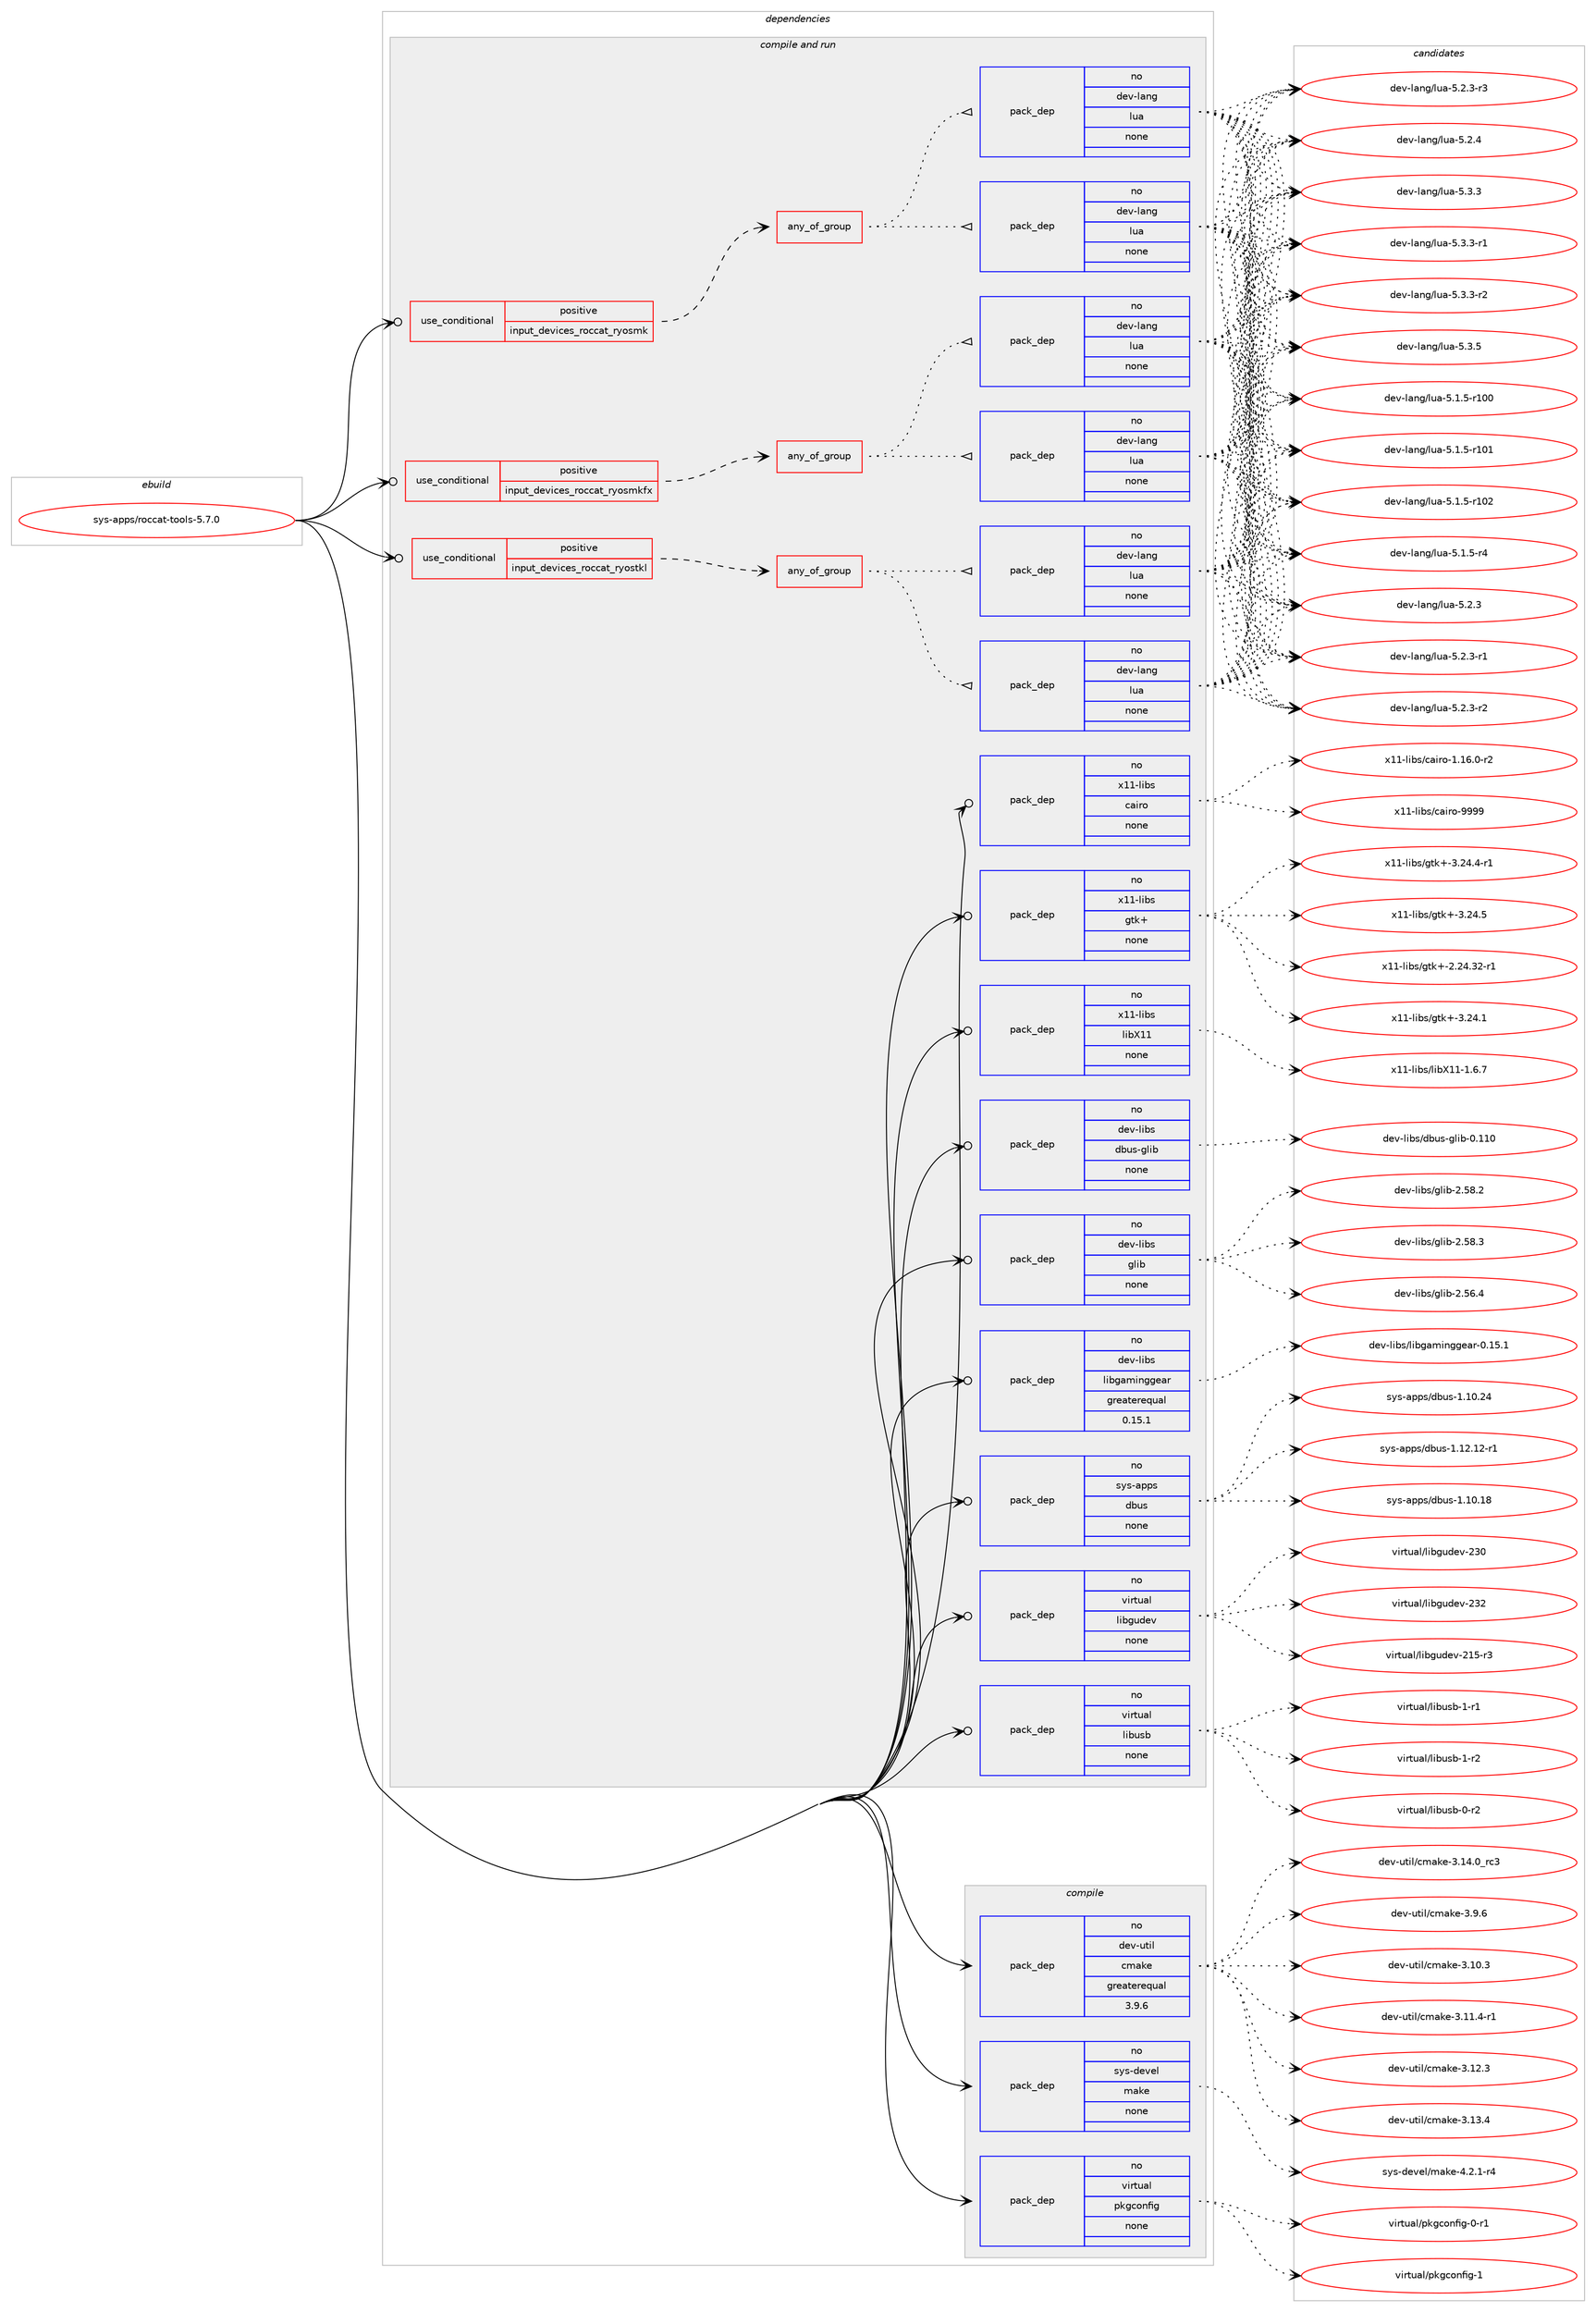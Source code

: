 digraph prolog {

# *************
# Graph options
# *************

newrank=true;
concentrate=true;
compound=true;
graph [rankdir=LR,fontname=Helvetica,fontsize=10,ranksep=1.5];#, ranksep=2.5, nodesep=0.2];
edge  [arrowhead=vee];
node  [fontname=Helvetica,fontsize=10];

# **********
# The ebuild
# **********

subgraph cluster_leftcol {
color=gray;
rank=same;
label=<<i>ebuild</i>>;
id [label="sys-apps/roccat-tools-5.7.0", color=red, width=4, href="../sys-apps/roccat-tools-5.7.0.svg"];
}

# ****************
# The dependencies
# ****************

subgraph cluster_midcol {
color=gray;
label=<<i>dependencies</i>>;
subgraph cluster_compile {
fillcolor="#eeeeee";
style=filled;
label=<<i>compile</i>>;
subgraph pack1229285 {
dependency1714361 [label=<<TABLE BORDER="0" CELLBORDER="1" CELLSPACING="0" CELLPADDING="4" WIDTH="220"><TR><TD ROWSPAN="6" CELLPADDING="30">pack_dep</TD></TR><TR><TD WIDTH="110">no</TD></TR><TR><TD>dev-util</TD></TR><TR><TD>cmake</TD></TR><TR><TD>greaterequal</TD></TR><TR><TD>3.9.6</TD></TR></TABLE>>, shape=none, color=blue];
}
id:e -> dependency1714361:w [weight=20,style="solid",arrowhead="vee"];
subgraph pack1229286 {
dependency1714362 [label=<<TABLE BORDER="0" CELLBORDER="1" CELLSPACING="0" CELLPADDING="4" WIDTH="220"><TR><TD ROWSPAN="6" CELLPADDING="30">pack_dep</TD></TR><TR><TD WIDTH="110">no</TD></TR><TR><TD>sys-devel</TD></TR><TR><TD>make</TD></TR><TR><TD>none</TD></TR><TR><TD></TD></TR></TABLE>>, shape=none, color=blue];
}
id:e -> dependency1714362:w [weight=20,style="solid",arrowhead="vee"];
subgraph pack1229287 {
dependency1714363 [label=<<TABLE BORDER="0" CELLBORDER="1" CELLSPACING="0" CELLPADDING="4" WIDTH="220"><TR><TD ROWSPAN="6" CELLPADDING="30">pack_dep</TD></TR><TR><TD WIDTH="110">no</TD></TR><TR><TD>virtual</TD></TR><TR><TD>pkgconfig</TD></TR><TR><TD>none</TD></TR><TR><TD></TD></TR></TABLE>>, shape=none, color=blue];
}
id:e -> dependency1714363:w [weight=20,style="solid",arrowhead="vee"];
}
subgraph cluster_compileandrun {
fillcolor="#eeeeee";
style=filled;
label=<<i>compile and run</i>>;
subgraph cond457047 {
dependency1714364 [label=<<TABLE BORDER="0" CELLBORDER="1" CELLSPACING="0" CELLPADDING="4"><TR><TD ROWSPAN="3" CELLPADDING="10">use_conditional</TD></TR><TR><TD>positive</TD></TR><TR><TD>input_devices_roccat_ryosmk</TD></TR></TABLE>>, shape=none, color=red];
subgraph any27164 {
dependency1714365 [label=<<TABLE BORDER="0" CELLBORDER="1" CELLSPACING="0" CELLPADDING="4"><TR><TD CELLPADDING="10">any_of_group</TD></TR></TABLE>>, shape=none, color=red];subgraph pack1229288 {
dependency1714366 [label=<<TABLE BORDER="0" CELLBORDER="1" CELLSPACING="0" CELLPADDING="4" WIDTH="220"><TR><TD ROWSPAN="6" CELLPADDING="30">pack_dep</TD></TR><TR><TD WIDTH="110">no</TD></TR><TR><TD>dev-lang</TD></TR><TR><TD>lua</TD></TR><TR><TD>none</TD></TR><TR><TD></TD></TR></TABLE>>, shape=none, color=blue];
}
dependency1714365:e -> dependency1714366:w [weight=20,style="dotted",arrowhead="oinv"];
subgraph pack1229289 {
dependency1714367 [label=<<TABLE BORDER="0" CELLBORDER="1" CELLSPACING="0" CELLPADDING="4" WIDTH="220"><TR><TD ROWSPAN="6" CELLPADDING="30">pack_dep</TD></TR><TR><TD WIDTH="110">no</TD></TR><TR><TD>dev-lang</TD></TR><TR><TD>lua</TD></TR><TR><TD>none</TD></TR><TR><TD></TD></TR></TABLE>>, shape=none, color=blue];
}
dependency1714365:e -> dependency1714367:w [weight=20,style="dotted",arrowhead="oinv"];
}
dependency1714364:e -> dependency1714365:w [weight=20,style="dashed",arrowhead="vee"];
}
id:e -> dependency1714364:w [weight=20,style="solid",arrowhead="odotvee"];
subgraph cond457048 {
dependency1714368 [label=<<TABLE BORDER="0" CELLBORDER="1" CELLSPACING="0" CELLPADDING="4"><TR><TD ROWSPAN="3" CELLPADDING="10">use_conditional</TD></TR><TR><TD>positive</TD></TR><TR><TD>input_devices_roccat_ryosmkfx</TD></TR></TABLE>>, shape=none, color=red];
subgraph any27165 {
dependency1714369 [label=<<TABLE BORDER="0" CELLBORDER="1" CELLSPACING="0" CELLPADDING="4"><TR><TD CELLPADDING="10">any_of_group</TD></TR></TABLE>>, shape=none, color=red];subgraph pack1229290 {
dependency1714370 [label=<<TABLE BORDER="0" CELLBORDER="1" CELLSPACING="0" CELLPADDING="4" WIDTH="220"><TR><TD ROWSPAN="6" CELLPADDING="30">pack_dep</TD></TR><TR><TD WIDTH="110">no</TD></TR><TR><TD>dev-lang</TD></TR><TR><TD>lua</TD></TR><TR><TD>none</TD></TR><TR><TD></TD></TR></TABLE>>, shape=none, color=blue];
}
dependency1714369:e -> dependency1714370:w [weight=20,style="dotted",arrowhead="oinv"];
subgraph pack1229291 {
dependency1714371 [label=<<TABLE BORDER="0" CELLBORDER="1" CELLSPACING="0" CELLPADDING="4" WIDTH="220"><TR><TD ROWSPAN="6" CELLPADDING="30">pack_dep</TD></TR><TR><TD WIDTH="110">no</TD></TR><TR><TD>dev-lang</TD></TR><TR><TD>lua</TD></TR><TR><TD>none</TD></TR><TR><TD></TD></TR></TABLE>>, shape=none, color=blue];
}
dependency1714369:e -> dependency1714371:w [weight=20,style="dotted",arrowhead="oinv"];
}
dependency1714368:e -> dependency1714369:w [weight=20,style="dashed",arrowhead="vee"];
}
id:e -> dependency1714368:w [weight=20,style="solid",arrowhead="odotvee"];
subgraph cond457049 {
dependency1714372 [label=<<TABLE BORDER="0" CELLBORDER="1" CELLSPACING="0" CELLPADDING="4"><TR><TD ROWSPAN="3" CELLPADDING="10">use_conditional</TD></TR><TR><TD>positive</TD></TR><TR><TD>input_devices_roccat_ryostkl</TD></TR></TABLE>>, shape=none, color=red];
subgraph any27166 {
dependency1714373 [label=<<TABLE BORDER="0" CELLBORDER="1" CELLSPACING="0" CELLPADDING="4"><TR><TD CELLPADDING="10">any_of_group</TD></TR></TABLE>>, shape=none, color=red];subgraph pack1229292 {
dependency1714374 [label=<<TABLE BORDER="0" CELLBORDER="1" CELLSPACING="0" CELLPADDING="4" WIDTH="220"><TR><TD ROWSPAN="6" CELLPADDING="30">pack_dep</TD></TR><TR><TD WIDTH="110">no</TD></TR><TR><TD>dev-lang</TD></TR><TR><TD>lua</TD></TR><TR><TD>none</TD></TR><TR><TD></TD></TR></TABLE>>, shape=none, color=blue];
}
dependency1714373:e -> dependency1714374:w [weight=20,style="dotted",arrowhead="oinv"];
subgraph pack1229293 {
dependency1714375 [label=<<TABLE BORDER="0" CELLBORDER="1" CELLSPACING="0" CELLPADDING="4" WIDTH="220"><TR><TD ROWSPAN="6" CELLPADDING="30">pack_dep</TD></TR><TR><TD WIDTH="110">no</TD></TR><TR><TD>dev-lang</TD></TR><TR><TD>lua</TD></TR><TR><TD>none</TD></TR><TR><TD></TD></TR></TABLE>>, shape=none, color=blue];
}
dependency1714373:e -> dependency1714375:w [weight=20,style="dotted",arrowhead="oinv"];
}
dependency1714372:e -> dependency1714373:w [weight=20,style="dashed",arrowhead="vee"];
}
id:e -> dependency1714372:w [weight=20,style="solid",arrowhead="odotvee"];
subgraph pack1229294 {
dependency1714376 [label=<<TABLE BORDER="0" CELLBORDER="1" CELLSPACING="0" CELLPADDING="4" WIDTH="220"><TR><TD ROWSPAN="6" CELLPADDING="30">pack_dep</TD></TR><TR><TD WIDTH="110">no</TD></TR><TR><TD>dev-libs</TD></TR><TR><TD>dbus-glib</TD></TR><TR><TD>none</TD></TR><TR><TD></TD></TR></TABLE>>, shape=none, color=blue];
}
id:e -> dependency1714376:w [weight=20,style="solid",arrowhead="odotvee"];
subgraph pack1229295 {
dependency1714377 [label=<<TABLE BORDER="0" CELLBORDER="1" CELLSPACING="0" CELLPADDING="4" WIDTH="220"><TR><TD ROWSPAN="6" CELLPADDING="30">pack_dep</TD></TR><TR><TD WIDTH="110">no</TD></TR><TR><TD>dev-libs</TD></TR><TR><TD>glib</TD></TR><TR><TD>none</TD></TR><TR><TD></TD></TR></TABLE>>, shape=none, color=blue];
}
id:e -> dependency1714377:w [weight=20,style="solid",arrowhead="odotvee"];
subgraph pack1229296 {
dependency1714378 [label=<<TABLE BORDER="0" CELLBORDER="1" CELLSPACING="0" CELLPADDING="4" WIDTH="220"><TR><TD ROWSPAN="6" CELLPADDING="30">pack_dep</TD></TR><TR><TD WIDTH="110">no</TD></TR><TR><TD>dev-libs</TD></TR><TR><TD>libgaminggear</TD></TR><TR><TD>greaterequal</TD></TR><TR><TD>0.15.1</TD></TR></TABLE>>, shape=none, color=blue];
}
id:e -> dependency1714378:w [weight=20,style="solid",arrowhead="odotvee"];
subgraph pack1229297 {
dependency1714379 [label=<<TABLE BORDER="0" CELLBORDER="1" CELLSPACING="0" CELLPADDING="4" WIDTH="220"><TR><TD ROWSPAN="6" CELLPADDING="30">pack_dep</TD></TR><TR><TD WIDTH="110">no</TD></TR><TR><TD>sys-apps</TD></TR><TR><TD>dbus</TD></TR><TR><TD>none</TD></TR><TR><TD></TD></TR></TABLE>>, shape=none, color=blue];
}
id:e -> dependency1714379:w [weight=20,style="solid",arrowhead="odotvee"];
subgraph pack1229298 {
dependency1714380 [label=<<TABLE BORDER="0" CELLBORDER="1" CELLSPACING="0" CELLPADDING="4" WIDTH="220"><TR><TD ROWSPAN="6" CELLPADDING="30">pack_dep</TD></TR><TR><TD WIDTH="110">no</TD></TR><TR><TD>virtual</TD></TR><TR><TD>libgudev</TD></TR><TR><TD>none</TD></TR><TR><TD></TD></TR></TABLE>>, shape=none, color=blue];
}
id:e -> dependency1714380:w [weight=20,style="solid",arrowhead="odotvee"];
subgraph pack1229299 {
dependency1714381 [label=<<TABLE BORDER="0" CELLBORDER="1" CELLSPACING="0" CELLPADDING="4" WIDTH="220"><TR><TD ROWSPAN="6" CELLPADDING="30">pack_dep</TD></TR><TR><TD WIDTH="110">no</TD></TR><TR><TD>virtual</TD></TR><TR><TD>libusb</TD></TR><TR><TD>none</TD></TR><TR><TD></TD></TR></TABLE>>, shape=none, color=blue];
}
id:e -> dependency1714381:w [weight=20,style="solid",arrowhead="odotvee"];
subgraph pack1229300 {
dependency1714382 [label=<<TABLE BORDER="0" CELLBORDER="1" CELLSPACING="0" CELLPADDING="4" WIDTH="220"><TR><TD ROWSPAN="6" CELLPADDING="30">pack_dep</TD></TR><TR><TD WIDTH="110">no</TD></TR><TR><TD>x11-libs</TD></TR><TR><TD>cairo</TD></TR><TR><TD>none</TD></TR><TR><TD></TD></TR></TABLE>>, shape=none, color=blue];
}
id:e -> dependency1714382:w [weight=20,style="solid",arrowhead="odotvee"];
subgraph pack1229301 {
dependency1714383 [label=<<TABLE BORDER="0" CELLBORDER="1" CELLSPACING="0" CELLPADDING="4" WIDTH="220"><TR><TD ROWSPAN="6" CELLPADDING="30">pack_dep</TD></TR><TR><TD WIDTH="110">no</TD></TR><TR><TD>x11-libs</TD></TR><TR><TD>gtk+</TD></TR><TR><TD>none</TD></TR><TR><TD></TD></TR></TABLE>>, shape=none, color=blue];
}
id:e -> dependency1714383:w [weight=20,style="solid",arrowhead="odotvee"];
subgraph pack1229302 {
dependency1714384 [label=<<TABLE BORDER="0" CELLBORDER="1" CELLSPACING="0" CELLPADDING="4" WIDTH="220"><TR><TD ROWSPAN="6" CELLPADDING="30">pack_dep</TD></TR><TR><TD WIDTH="110">no</TD></TR><TR><TD>x11-libs</TD></TR><TR><TD>libX11</TD></TR><TR><TD>none</TD></TR><TR><TD></TD></TR></TABLE>>, shape=none, color=blue];
}
id:e -> dependency1714384:w [weight=20,style="solid",arrowhead="odotvee"];
}
subgraph cluster_run {
fillcolor="#eeeeee";
style=filled;
label=<<i>run</i>>;
}
}

# **************
# The candidates
# **************

subgraph cluster_choices {
rank=same;
color=gray;
label=<<i>candidates</i>>;

subgraph choice1229285 {
color=black;
nodesep=1;
choice1001011184511711610510847991099710710145514649484651 [label="dev-util/cmake-3.10.3", color=red, width=4,href="../dev-util/cmake-3.10.3.svg"];
choice10010111845117116105108479910997107101455146494946524511449 [label="dev-util/cmake-3.11.4-r1", color=red, width=4,href="../dev-util/cmake-3.11.4-r1.svg"];
choice1001011184511711610510847991099710710145514649504651 [label="dev-util/cmake-3.12.3", color=red, width=4,href="../dev-util/cmake-3.12.3.svg"];
choice1001011184511711610510847991099710710145514649514652 [label="dev-util/cmake-3.13.4", color=red, width=4,href="../dev-util/cmake-3.13.4.svg"];
choice1001011184511711610510847991099710710145514649524648951149951 [label="dev-util/cmake-3.14.0_rc3", color=red, width=4,href="../dev-util/cmake-3.14.0_rc3.svg"];
choice10010111845117116105108479910997107101455146574654 [label="dev-util/cmake-3.9.6", color=red, width=4,href="../dev-util/cmake-3.9.6.svg"];
dependency1714361:e -> choice1001011184511711610510847991099710710145514649484651:w [style=dotted,weight="100"];
dependency1714361:e -> choice10010111845117116105108479910997107101455146494946524511449:w [style=dotted,weight="100"];
dependency1714361:e -> choice1001011184511711610510847991099710710145514649504651:w [style=dotted,weight="100"];
dependency1714361:e -> choice1001011184511711610510847991099710710145514649514652:w [style=dotted,weight="100"];
dependency1714361:e -> choice1001011184511711610510847991099710710145514649524648951149951:w [style=dotted,weight="100"];
dependency1714361:e -> choice10010111845117116105108479910997107101455146574654:w [style=dotted,weight="100"];
}
subgraph choice1229286 {
color=black;
nodesep=1;
choice1151211154510010111810110847109971071014552465046494511452 [label="sys-devel/make-4.2.1-r4", color=red, width=4,href="../sys-devel/make-4.2.1-r4.svg"];
dependency1714362:e -> choice1151211154510010111810110847109971071014552465046494511452:w [style=dotted,weight="100"];
}
subgraph choice1229287 {
color=black;
nodesep=1;
choice11810511411611797108471121071039911111010210510345484511449 [label="virtual/pkgconfig-0-r1", color=red, width=4,href="../virtual/pkgconfig-0-r1.svg"];
choice1181051141161179710847112107103991111101021051034549 [label="virtual/pkgconfig-1", color=red, width=4,href="../virtual/pkgconfig-1.svg"];
dependency1714363:e -> choice11810511411611797108471121071039911111010210510345484511449:w [style=dotted,weight="100"];
dependency1714363:e -> choice1181051141161179710847112107103991111101021051034549:w [style=dotted,weight="100"];
}
subgraph choice1229288 {
color=black;
nodesep=1;
choice1001011184510897110103471081179745534649465345114494848 [label="dev-lang/lua-5.1.5-r100", color=red, width=4,href="../dev-lang/lua-5.1.5-r100.svg"];
choice1001011184510897110103471081179745534649465345114494849 [label="dev-lang/lua-5.1.5-r101", color=red, width=4,href="../dev-lang/lua-5.1.5-r101.svg"];
choice1001011184510897110103471081179745534649465345114494850 [label="dev-lang/lua-5.1.5-r102", color=red, width=4,href="../dev-lang/lua-5.1.5-r102.svg"];
choice100101118451089711010347108117974553464946534511452 [label="dev-lang/lua-5.1.5-r4", color=red, width=4,href="../dev-lang/lua-5.1.5-r4.svg"];
choice10010111845108971101034710811797455346504651 [label="dev-lang/lua-5.2.3", color=red, width=4,href="../dev-lang/lua-5.2.3.svg"];
choice100101118451089711010347108117974553465046514511449 [label="dev-lang/lua-5.2.3-r1", color=red, width=4,href="../dev-lang/lua-5.2.3-r1.svg"];
choice100101118451089711010347108117974553465046514511450 [label="dev-lang/lua-5.2.3-r2", color=red, width=4,href="../dev-lang/lua-5.2.3-r2.svg"];
choice100101118451089711010347108117974553465046514511451 [label="dev-lang/lua-5.2.3-r3", color=red, width=4,href="../dev-lang/lua-5.2.3-r3.svg"];
choice10010111845108971101034710811797455346504652 [label="dev-lang/lua-5.2.4", color=red, width=4,href="../dev-lang/lua-5.2.4.svg"];
choice10010111845108971101034710811797455346514651 [label="dev-lang/lua-5.3.3", color=red, width=4,href="../dev-lang/lua-5.3.3.svg"];
choice100101118451089711010347108117974553465146514511449 [label="dev-lang/lua-5.3.3-r1", color=red, width=4,href="../dev-lang/lua-5.3.3-r1.svg"];
choice100101118451089711010347108117974553465146514511450 [label="dev-lang/lua-5.3.3-r2", color=red, width=4,href="../dev-lang/lua-5.3.3-r2.svg"];
choice10010111845108971101034710811797455346514653 [label="dev-lang/lua-5.3.5", color=red, width=4,href="../dev-lang/lua-5.3.5.svg"];
dependency1714366:e -> choice1001011184510897110103471081179745534649465345114494848:w [style=dotted,weight="100"];
dependency1714366:e -> choice1001011184510897110103471081179745534649465345114494849:w [style=dotted,weight="100"];
dependency1714366:e -> choice1001011184510897110103471081179745534649465345114494850:w [style=dotted,weight="100"];
dependency1714366:e -> choice100101118451089711010347108117974553464946534511452:w [style=dotted,weight="100"];
dependency1714366:e -> choice10010111845108971101034710811797455346504651:w [style=dotted,weight="100"];
dependency1714366:e -> choice100101118451089711010347108117974553465046514511449:w [style=dotted,weight="100"];
dependency1714366:e -> choice100101118451089711010347108117974553465046514511450:w [style=dotted,weight="100"];
dependency1714366:e -> choice100101118451089711010347108117974553465046514511451:w [style=dotted,weight="100"];
dependency1714366:e -> choice10010111845108971101034710811797455346504652:w [style=dotted,weight="100"];
dependency1714366:e -> choice10010111845108971101034710811797455346514651:w [style=dotted,weight="100"];
dependency1714366:e -> choice100101118451089711010347108117974553465146514511449:w [style=dotted,weight="100"];
dependency1714366:e -> choice100101118451089711010347108117974553465146514511450:w [style=dotted,weight="100"];
dependency1714366:e -> choice10010111845108971101034710811797455346514653:w [style=dotted,weight="100"];
}
subgraph choice1229289 {
color=black;
nodesep=1;
choice1001011184510897110103471081179745534649465345114494848 [label="dev-lang/lua-5.1.5-r100", color=red, width=4,href="../dev-lang/lua-5.1.5-r100.svg"];
choice1001011184510897110103471081179745534649465345114494849 [label="dev-lang/lua-5.1.5-r101", color=red, width=4,href="../dev-lang/lua-5.1.5-r101.svg"];
choice1001011184510897110103471081179745534649465345114494850 [label="dev-lang/lua-5.1.5-r102", color=red, width=4,href="../dev-lang/lua-5.1.5-r102.svg"];
choice100101118451089711010347108117974553464946534511452 [label="dev-lang/lua-5.1.5-r4", color=red, width=4,href="../dev-lang/lua-5.1.5-r4.svg"];
choice10010111845108971101034710811797455346504651 [label="dev-lang/lua-5.2.3", color=red, width=4,href="../dev-lang/lua-5.2.3.svg"];
choice100101118451089711010347108117974553465046514511449 [label="dev-lang/lua-5.2.3-r1", color=red, width=4,href="../dev-lang/lua-5.2.3-r1.svg"];
choice100101118451089711010347108117974553465046514511450 [label="dev-lang/lua-5.2.3-r2", color=red, width=4,href="../dev-lang/lua-5.2.3-r2.svg"];
choice100101118451089711010347108117974553465046514511451 [label="dev-lang/lua-5.2.3-r3", color=red, width=4,href="../dev-lang/lua-5.2.3-r3.svg"];
choice10010111845108971101034710811797455346504652 [label="dev-lang/lua-5.2.4", color=red, width=4,href="../dev-lang/lua-5.2.4.svg"];
choice10010111845108971101034710811797455346514651 [label="dev-lang/lua-5.3.3", color=red, width=4,href="../dev-lang/lua-5.3.3.svg"];
choice100101118451089711010347108117974553465146514511449 [label="dev-lang/lua-5.3.3-r1", color=red, width=4,href="../dev-lang/lua-5.3.3-r1.svg"];
choice100101118451089711010347108117974553465146514511450 [label="dev-lang/lua-5.3.3-r2", color=red, width=4,href="../dev-lang/lua-5.3.3-r2.svg"];
choice10010111845108971101034710811797455346514653 [label="dev-lang/lua-5.3.5", color=red, width=4,href="../dev-lang/lua-5.3.5.svg"];
dependency1714367:e -> choice1001011184510897110103471081179745534649465345114494848:w [style=dotted,weight="100"];
dependency1714367:e -> choice1001011184510897110103471081179745534649465345114494849:w [style=dotted,weight="100"];
dependency1714367:e -> choice1001011184510897110103471081179745534649465345114494850:w [style=dotted,weight="100"];
dependency1714367:e -> choice100101118451089711010347108117974553464946534511452:w [style=dotted,weight="100"];
dependency1714367:e -> choice10010111845108971101034710811797455346504651:w [style=dotted,weight="100"];
dependency1714367:e -> choice100101118451089711010347108117974553465046514511449:w [style=dotted,weight="100"];
dependency1714367:e -> choice100101118451089711010347108117974553465046514511450:w [style=dotted,weight="100"];
dependency1714367:e -> choice100101118451089711010347108117974553465046514511451:w [style=dotted,weight="100"];
dependency1714367:e -> choice10010111845108971101034710811797455346504652:w [style=dotted,weight="100"];
dependency1714367:e -> choice10010111845108971101034710811797455346514651:w [style=dotted,weight="100"];
dependency1714367:e -> choice100101118451089711010347108117974553465146514511449:w [style=dotted,weight="100"];
dependency1714367:e -> choice100101118451089711010347108117974553465146514511450:w [style=dotted,weight="100"];
dependency1714367:e -> choice10010111845108971101034710811797455346514653:w [style=dotted,weight="100"];
}
subgraph choice1229290 {
color=black;
nodesep=1;
choice1001011184510897110103471081179745534649465345114494848 [label="dev-lang/lua-5.1.5-r100", color=red, width=4,href="../dev-lang/lua-5.1.5-r100.svg"];
choice1001011184510897110103471081179745534649465345114494849 [label="dev-lang/lua-5.1.5-r101", color=red, width=4,href="../dev-lang/lua-5.1.5-r101.svg"];
choice1001011184510897110103471081179745534649465345114494850 [label="dev-lang/lua-5.1.5-r102", color=red, width=4,href="../dev-lang/lua-5.1.5-r102.svg"];
choice100101118451089711010347108117974553464946534511452 [label="dev-lang/lua-5.1.5-r4", color=red, width=4,href="../dev-lang/lua-5.1.5-r4.svg"];
choice10010111845108971101034710811797455346504651 [label="dev-lang/lua-5.2.3", color=red, width=4,href="../dev-lang/lua-5.2.3.svg"];
choice100101118451089711010347108117974553465046514511449 [label="dev-lang/lua-5.2.3-r1", color=red, width=4,href="../dev-lang/lua-5.2.3-r1.svg"];
choice100101118451089711010347108117974553465046514511450 [label="dev-lang/lua-5.2.3-r2", color=red, width=4,href="../dev-lang/lua-5.2.3-r2.svg"];
choice100101118451089711010347108117974553465046514511451 [label="dev-lang/lua-5.2.3-r3", color=red, width=4,href="../dev-lang/lua-5.2.3-r3.svg"];
choice10010111845108971101034710811797455346504652 [label="dev-lang/lua-5.2.4", color=red, width=4,href="../dev-lang/lua-5.2.4.svg"];
choice10010111845108971101034710811797455346514651 [label="dev-lang/lua-5.3.3", color=red, width=4,href="../dev-lang/lua-5.3.3.svg"];
choice100101118451089711010347108117974553465146514511449 [label="dev-lang/lua-5.3.3-r1", color=red, width=4,href="../dev-lang/lua-5.3.3-r1.svg"];
choice100101118451089711010347108117974553465146514511450 [label="dev-lang/lua-5.3.3-r2", color=red, width=4,href="../dev-lang/lua-5.3.3-r2.svg"];
choice10010111845108971101034710811797455346514653 [label="dev-lang/lua-5.3.5", color=red, width=4,href="../dev-lang/lua-5.3.5.svg"];
dependency1714370:e -> choice1001011184510897110103471081179745534649465345114494848:w [style=dotted,weight="100"];
dependency1714370:e -> choice1001011184510897110103471081179745534649465345114494849:w [style=dotted,weight="100"];
dependency1714370:e -> choice1001011184510897110103471081179745534649465345114494850:w [style=dotted,weight="100"];
dependency1714370:e -> choice100101118451089711010347108117974553464946534511452:w [style=dotted,weight="100"];
dependency1714370:e -> choice10010111845108971101034710811797455346504651:w [style=dotted,weight="100"];
dependency1714370:e -> choice100101118451089711010347108117974553465046514511449:w [style=dotted,weight="100"];
dependency1714370:e -> choice100101118451089711010347108117974553465046514511450:w [style=dotted,weight="100"];
dependency1714370:e -> choice100101118451089711010347108117974553465046514511451:w [style=dotted,weight="100"];
dependency1714370:e -> choice10010111845108971101034710811797455346504652:w [style=dotted,weight="100"];
dependency1714370:e -> choice10010111845108971101034710811797455346514651:w [style=dotted,weight="100"];
dependency1714370:e -> choice100101118451089711010347108117974553465146514511449:w [style=dotted,weight="100"];
dependency1714370:e -> choice100101118451089711010347108117974553465146514511450:w [style=dotted,weight="100"];
dependency1714370:e -> choice10010111845108971101034710811797455346514653:w [style=dotted,weight="100"];
}
subgraph choice1229291 {
color=black;
nodesep=1;
choice1001011184510897110103471081179745534649465345114494848 [label="dev-lang/lua-5.1.5-r100", color=red, width=4,href="../dev-lang/lua-5.1.5-r100.svg"];
choice1001011184510897110103471081179745534649465345114494849 [label="dev-lang/lua-5.1.5-r101", color=red, width=4,href="../dev-lang/lua-5.1.5-r101.svg"];
choice1001011184510897110103471081179745534649465345114494850 [label="dev-lang/lua-5.1.5-r102", color=red, width=4,href="../dev-lang/lua-5.1.5-r102.svg"];
choice100101118451089711010347108117974553464946534511452 [label="dev-lang/lua-5.1.5-r4", color=red, width=4,href="../dev-lang/lua-5.1.5-r4.svg"];
choice10010111845108971101034710811797455346504651 [label="dev-lang/lua-5.2.3", color=red, width=4,href="../dev-lang/lua-5.2.3.svg"];
choice100101118451089711010347108117974553465046514511449 [label="dev-lang/lua-5.2.3-r1", color=red, width=4,href="../dev-lang/lua-5.2.3-r1.svg"];
choice100101118451089711010347108117974553465046514511450 [label="dev-lang/lua-5.2.3-r2", color=red, width=4,href="../dev-lang/lua-5.2.3-r2.svg"];
choice100101118451089711010347108117974553465046514511451 [label="dev-lang/lua-5.2.3-r3", color=red, width=4,href="../dev-lang/lua-5.2.3-r3.svg"];
choice10010111845108971101034710811797455346504652 [label="dev-lang/lua-5.2.4", color=red, width=4,href="../dev-lang/lua-5.2.4.svg"];
choice10010111845108971101034710811797455346514651 [label="dev-lang/lua-5.3.3", color=red, width=4,href="../dev-lang/lua-5.3.3.svg"];
choice100101118451089711010347108117974553465146514511449 [label="dev-lang/lua-5.3.3-r1", color=red, width=4,href="../dev-lang/lua-5.3.3-r1.svg"];
choice100101118451089711010347108117974553465146514511450 [label="dev-lang/lua-5.3.3-r2", color=red, width=4,href="../dev-lang/lua-5.3.3-r2.svg"];
choice10010111845108971101034710811797455346514653 [label="dev-lang/lua-5.3.5", color=red, width=4,href="../dev-lang/lua-5.3.5.svg"];
dependency1714371:e -> choice1001011184510897110103471081179745534649465345114494848:w [style=dotted,weight="100"];
dependency1714371:e -> choice1001011184510897110103471081179745534649465345114494849:w [style=dotted,weight="100"];
dependency1714371:e -> choice1001011184510897110103471081179745534649465345114494850:w [style=dotted,weight="100"];
dependency1714371:e -> choice100101118451089711010347108117974553464946534511452:w [style=dotted,weight="100"];
dependency1714371:e -> choice10010111845108971101034710811797455346504651:w [style=dotted,weight="100"];
dependency1714371:e -> choice100101118451089711010347108117974553465046514511449:w [style=dotted,weight="100"];
dependency1714371:e -> choice100101118451089711010347108117974553465046514511450:w [style=dotted,weight="100"];
dependency1714371:e -> choice100101118451089711010347108117974553465046514511451:w [style=dotted,weight="100"];
dependency1714371:e -> choice10010111845108971101034710811797455346504652:w [style=dotted,weight="100"];
dependency1714371:e -> choice10010111845108971101034710811797455346514651:w [style=dotted,weight="100"];
dependency1714371:e -> choice100101118451089711010347108117974553465146514511449:w [style=dotted,weight="100"];
dependency1714371:e -> choice100101118451089711010347108117974553465146514511450:w [style=dotted,weight="100"];
dependency1714371:e -> choice10010111845108971101034710811797455346514653:w [style=dotted,weight="100"];
}
subgraph choice1229292 {
color=black;
nodesep=1;
choice1001011184510897110103471081179745534649465345114494848 [label="dev-lang/lua-5.1.5-r100", color=red, width=4,href="../dev-lang/lua-5.1.5-r100.svg"];
choice1001011184510897110103471081179745534649465345114494849 [label="dev-lang/lua-5.1.5-r101", color=red, width=4,href="../dev-lang/lua-5.1.5-r101.svg"];
choice1001011184510897110103471081179745534649465345114494850 [label="dev-lang/lua-5.1.5-r102", color=red, width=4,href="../dev-lang/lua-5.1.5-r102.svg"];
choice100101118451089711010347108117974553464946534511452 [label="dev-lang/lua-5.1.5-r4", color=red, width=4,href="../dev-lang/lua-5.1.5-r4.svg"];
choice10010111845108971101034710811797455346504651 [label="dev-lang/lua-5.2.3", color=red, width=4,href="../dev-lang/lua-5.2.3.svg"];
choice100101118451089711010347108117974553465046514511449 [label="dev-lang/lua-5.2.3-r1", color=red, width=4,href="../dev-lang/lua-5.2.3-r1.svg"];
choice100101118451089711010347108117974553465046514511450 [label="dev-lang/lua-5.2.3-r2", color=red, width=4,href="../dev-lang/lua-5.2.3-r2.svg"];
choice100101118451089711010347108117974553465046514511451 [label="dev-lang/lua-5.2.3-r3", color=red, width=4,href="../dev-lang/lua-5.2.3-r3.svg"];
choice10010111845108971101034710811797455346504652 [label="dev-lang/lua-5.2.4", color=red, width=4,href="../dev-lang/lua-5.2.4.svg"];
choice10010111845108971101034710811797455346514651 [label="dev-lang/lua-5.3.3", color=red, width=4,href="../dev-lang/lua-5.3.3.svg"];
choice100101118451089711010347108117974553465146514511449 [label="dev-lang/lua-5.3.3-r1", color=red, width=4,href="../dev-lang/lua-5.3.3-r1.svg"];
choice100101118451089711010347108117974553465146514511450 [label="dev-lang/lua-5.3.3-r2", color=red, width=4,href="../dev-lang/lua-5.3.3-r2.svg"];
choice10010111845108971101034710811797455346514653 [label="dev-lang/lua-5.3.5", color=red, width=4,href="../dev-lang/lua-5.3.5.svg"];
dependency1714374:e -> choice1001011184510897110103471081179745534649465345114494848:w [style=dotted,weight="100"];
dependency1714374:e -> choice1001011184510897110103471081179745534649465345114494849:w [style=dotted,weight="100"];
dependency1714374:e -> choice1001011184510897110103471081179745534649465345114494850:w [style=dotted,weight="100"];
dependency1714374:e -> choice100101118451089711010347108117974553464946534511452:w [style=dotted,weight="100"];
dependency1714374:e -> choice10010111845108971101034710811797455346504651:w [style=dotted,weight="100"];
dependency1714374:e -> choice100101118451089711010347108117974553465046514511449:w [style=dotted,weight="100"];
dependency1714374:e -> choice100101118451089711010347108117974553465046514511450:w [style=dotted,weight="100"];
dependency1714374:e -> choice100101118451089711010347108117974553465046514511451:w [style=dotted,weight="100"];
dependency1714374:e -> choice10010111845108971101034710811797455346504652:w [style=dotted,weight="100"];
dependency1714374:e -> choice10010111845108971101034710811797455346514651:w [style=dotted,weight="100"];
dependency1714374:e -> choice100101118451089711010347108117974553465146514511449:w [style=dotted,weight="100"];
dependency1714374:e -> choice100101118451089711010347108117974553465146514511450:w [style=dotted,weight="100"];
dependency1714374:e -> choice10010111845108971101034710811797455346514653:w [style=dotted,weight="100"];
}
subgraph choice1229293 {
color=black;
nodesep=1;
choice1001011184510897110103471081179745534649465345114494848 [label="dev-lang/lua-5.1.5-r100", color=red, width=4,href="../dev-lang/lua-5.1.5-r100.svg"];
choice1001011184510897110103471081179745534649465345114494849 [label="dev-lang/lua-5.1.5-r101", color=red, width=4,href="../dev-lang/lua-5.1.5-r101.svg"];
choice1001011184510897110103471081179745534649465345114494850 [label="dev-lang/lua-5.1.5-r102", color=red, width=4,href="../dev-lang/lua-5.1.5-r102.svg"];
choice100101118451089711010347108117974553464946534511452 [label="dev-lang/lua-5.1.5-r4", color=red, width=4,href="../dev-lang/lua-5.1.5-r4.svg"];
choice10010111845108971101034710811797455346504651 [label="dev-lang/lua-5.2.3", color=red, width=4,href="../dev-lang/lua-5.2.3.svg"];
choice100101118451089711010347108117974553465046514511449 [label="dev-lang/lua-5.2.3-r1", color=red, width=4,href="../dev-lang/lua-5.2.3-r1.svg"];
choice100101118451089711010347108117974553465046514511450 [label="dev-lang/lua-5.2.3-r2", color=red, width=4,href="../dev-lang/lua-5.2.3-r2.svg"];
choice100101118451089711010347108117974553465046514511451 [label="dev-lang/lua-5.2.3-r3", color=red, width=4,href="../dev-lang/lua-5.2.3-r3.svg"];
choice10010111845108971101034710811797455346504652 [label="dev-lang/lua-5.2.4", color=red, width=4,href="../dev-lang/lua-5.2.4.svg"];
choice10010111845108971101034710811797455346514651 [label="dev-lang/lua-5.3.3", color=red, width=4,href="../dev-lang/lua-5.3.3.svg"];
choice100101118451089711010347108117974553465146514511449 [label="dev-lang/lua-5.3.3-r1", color=red, width=4,href="../dev-lang/lua-5.3.3-r1.svg"];
choice100101118451089711010347108117974553465146514511450 [label="dev-lang/lua-5.3.3-r2", color=red, width=4,href="../dev-lang/lua-5.3.3-r2.svg"];
choice10010111845108971101034710811797455346514653 [label="dev-lang/lua-5.3.5", color=red, width=4,href="../dev-lang/lua-5.3.5.svg"];
dependency1714375:e -> choice1001011184510897110103471081179745534649465345114494848:w [style=dotted,weight="100"];
dependency1714375:e -> choice1001011184510897110103471081179745534649465345114494849:w [style=dotted,weight="100"];
dependency1714375:e -> choice1001011184510897110103471081179745534649465345114494850:w [style=dotted,weight="100"];
dependency1714375:e -> choice100101118451089711010347108117974553464946534511452:w [style=dotted,weight="100"];
dependency1714375:e -> choice10010111845108971101034710811797455346504651:w [style=dotted,weight="100"];
dependency1714375:e -> choice100101118451089711010347108117974553465046514511449:w [style=dotted,weight="100"];
dependency1714375:e -> choice100101118451089711010347108117974553465046514511450:w [style=dotted,weight="100"];
dependency1714375:e -> choice100101118451089711010347108117974553465046514511451:w [style=dotted,weight="100"];
dependency1714375:e -> choice10010111845108971101034710811797455346504652:w [style=dotted,weight="100"];
dependency1714375:e -> choice10010111845108971101034710811797455346514651:w [style=dotted,weight="100"];
dependency1714375:e -> choice100101118451089711010347108117974553465146514511449:w [style=dotted,weight="100"];
dependency1714375:e -> choice100101118451089711010347108117974553465146514511450:w [style=dotted,weight="100"];
dependency1714375:e -> choice10010111845108971101034710811797455346514653:w [style=dotted,weight="100"];
}
subgraph choice1229294 {
color=black;
nodesep=1;
choice100101118451081059811547100981171154510310810598454846494948 [label="dev-libs/dbus-glib-0.110", color=red, width=4,href="../dev-libs/dbus-glib-0.110.svg"];
dependency1714376:e -> choice100101118451081059811547100981171154510310810598454846494948:w [style=dotted,weight="100"];
}
subgraph choice1229295 {
color=black;
nodesep=1;
choice1001011184510810598115471031081059845504653544652 [label="dev-libs/glib-2.56.4", color=red, width=4,href="../dev-libs/glib-2.56.4.svg"];
choice1001011184510810598115471031081059845504653564650 [label="dev-libs/glib-2.58.2", color=red, width=4,href="../dev-libs/glib-2.58.2.svg"];
choice1001011184510810598115471031081059845504653564651 [label="dev-libs/glib-2.58.3", color=red, width=4,href="../dev-libs/glib-2.58.3.svg"];
dependency1714377:e -> choice1001011184510810598115471031081059845504653544652:w [style=dotted,weight="100"];
dependency1714377:e -> choice1001011184510810598115471031081059845504653564650:w [style=dotted,weight="100"];
dependency1714377:e -> choice1001011184510810598115471031081059845504653564651:w [style=dotted,weight="100"];
}
subgraph choice1229296 {
color=black;
nodesep=1;
choice10010111845108105981154710810598103971091051101031031019711445484649534649 [label="dev-libs/libgaminggear-0.15.1", color=red, width=4,href="../dev-libs/libgaminggear-0.15.1.svg"];
dependency1714378:e -> choice10010111845108105981154710810598103971091051101031031019711445484649534649:w [style=dotted,weight="100"];
}
subgraph choice1229297 {
color=black;
nodesep=1;
choice115121115459711211211547100981171154549464948464956 [label="sys-apps/dbus-1.10.18", color=red, width=4,href="../sys-apps/dbus-1.10.18.svg"];
choice115121115459711211211547100981171154549464948465052 [label="sys-apps/dbus-1.10.24", color=red, width=4,href="../sys-apps/dbus-1.10.24.svg"];
choice1151211154597112112115471009811711545494649504649504511449 [label="sys-apps/dbus-1.12.12-r1", color=red, width=4,href="../sys-apps/dbus-1.12.12-r1.svg"];
dependency1714379:e -> choice115121115459711211211547100981171154549464948464956:w [style=dotted,weight="100"];
dependency1714379:e -> choice115121115459711211211547100981171154549464948465052:w [style=dotted,weight="100"];
dependency1714379:e -> choice1151211154597112112115471009811711545494649504649504511449:w [style=dotted,weight="100"];
}
subgraph choice1229298 {
color=black;
nodesep=1;
choice118105114116117971084710810598103117100101118455049534511451 [label="virtual/libgudev-215-r3", color=red, width=4,href="../virtual/libgudev-215-r3.svg"];
choice11810511411611797108471081059810311710010111845505148 [label="virtual/libgudev-230", color=red, width=4,href="../virtual/libgudev-230.svg"];
choice11810511411611797108471081059810311710010111845505150 [label="virtual/libgudev-232", color=red, width=4,href="../virtual/libgudev-232.svg"];
dependency1714380:e -> choice118105114116117971084710810598103117100101118455049534511451:w [style=dotted,weight="100"];
dependency1714380:e -> choice11810511411611797108471081059810311710010111845505148:w [style=dotted,weight="100"];
dependency1714380:e -> choice11810511411611797108471081059810311710010111845505150:w [style=dotted,weight="100"];
}
subgraph choice1229299 {
color=black;
nodesep=1;
choice1181051141161179710847108105981171159845484511450 [label="virtual/libusb-0-r2", color=red, width=4,href="../virtual/libusb-0-r2.svg"];
choice1181051141161179710847108105981171159845494511449 [label="virtual/libusb-1-r1", color=red, width=4,href="../virtual/libusb-1-r1.svg"];
choice1181051141161179710847108105981171159845494511450 [label="virtual/libusb-1-r2", color=red, width=4,href="../virtual/libusb-1-r2.svg"];
dependency1714381:e -> choice1181051141161179710847108105981171159845484511450:w [style=dotted,weight="100"];
dependency1714381:e -> choice1181051141161179710847108105981171159845494511449:w [style=dotted,weight="100"];
dependency1714381:e -> choice1181051141161179710847108105981171159845494511450:w [style=dotted,weight="100"];
}
subgraph choice1229300 {
color=black;
nodesep=1;
choice12049494510810598115479997105114111454946495446484511450 [label="x11-libs/cairo-1.16.0-r2", color=red, width=4,href="../x11-libs/cairo-1.16.0-r2.svg"];
choice120494945108105981154799971051141114557575757 [label="x11-libs/cairo-9999", color=red, width=4,href="../x11-libs/cairo-9999.svg"];
dependency1714382:e -> choice12049494510810598115479997105114111454946495446484511450:w [style=dotted,weight="100"];
dependency1714382:e -> choice120494945108105981154799971051141114557575757:w [style=dotted,weight="100"];
}
subgraph choice1229301 {
color=black;
nodesep=1;
choice12049494510810598115471031161074345504650524651504511449 [label="x11-libs/gtk+-2.24.32-r1", color=red, width=4,href="../x11-libs/gtk+-2.24.32-r1.svg"];
choice12049494510810598115471031161074345514650524649 [label="x11-libs/gtk+-3.24.1", color=red, width=4,href="../x11-libs/gtk+-3.24.1.svg"];
choice120494945108105981154710311610743455146505246524511449 [label="x11-libs/gtk+-3.24.4-r1", color=red, width=4,href="../x11-libs/gtk+-3.24.4-r1.svg"];
choice12049494510810598115471031161074345514650524653 [label="x11-libs/gtk+-3.24.5", color=red, width=4,href="../x11-libs/gtk+-3.24.5.svg"];
dependency1714383:e -> choice12049494510810598115471031161074345504650524651504511449:w [style=dotted,weight="100"];
dependency1714383:e -> choice12049494510810598115471031161074345514650524649:w [style=dotted,weight="100"];
dependency1714383:e -> choice120494945108105981154710311610743455146505246524511449:w [style=dotted,weight="100"];
dependency1714383:e -> choice12049494510810598115471031161074345514650524653:w [style=dotted,weight="100"];
}
subgraph choice1229302 {
color=black;
nodesep=1;
choice120494945108105981154710810598884949454946544655 [label="x11-libs/libX11-1.6.7", color=red, width=4,href="../x11-libs/libX11-1.6.7.svg"];
dependency1714384:e -> choice120494945108105981154710810598884949454946544655:w [style=dotted,weight="100"];
}
}

}
